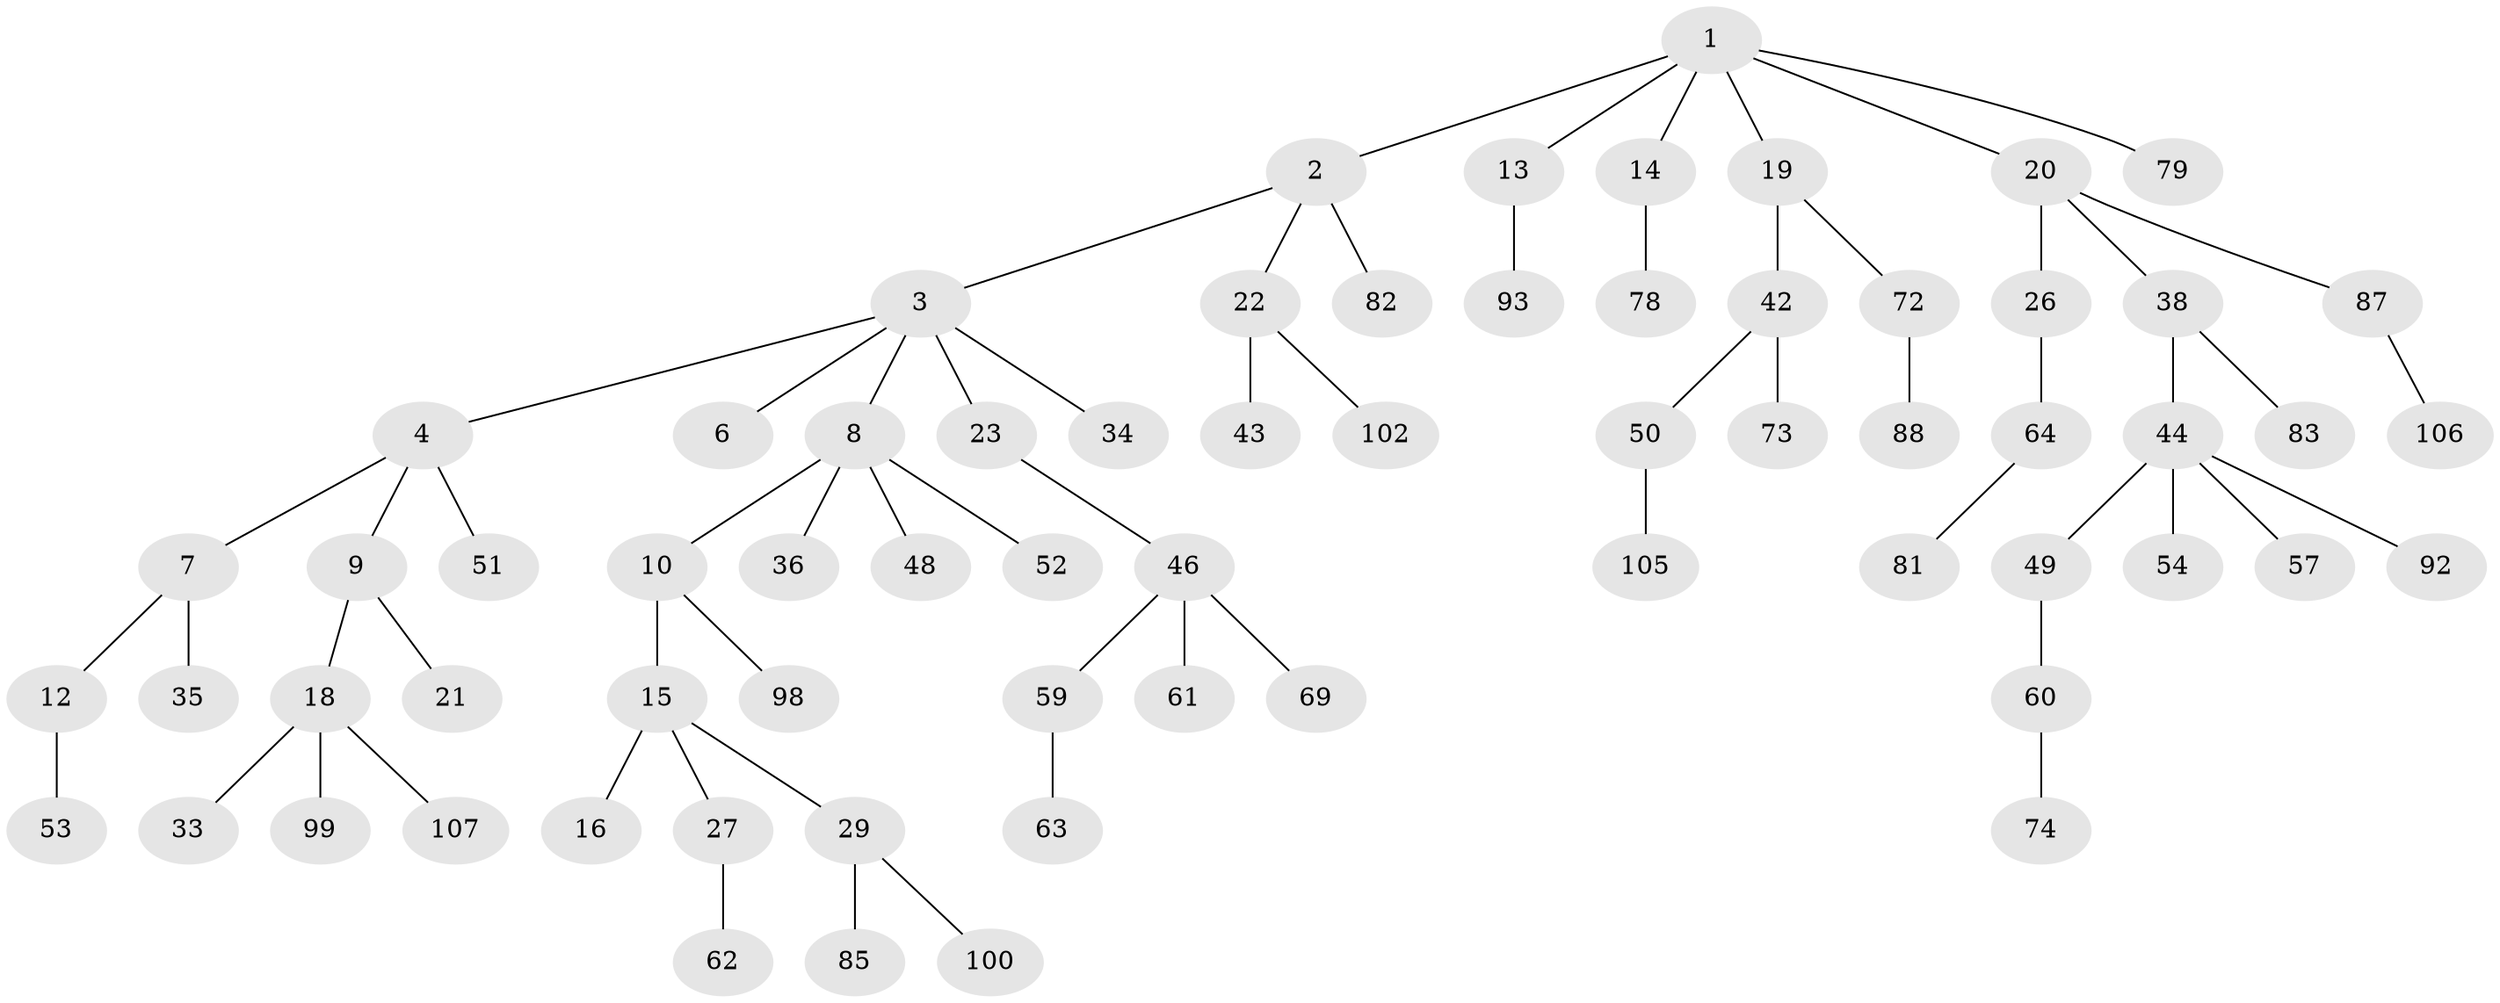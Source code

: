 // original degree distribution, {7: 0.009345794392523364, 4: 0.09345794392523364, 6: 0.009345794392523364, 5: 0.018691588785046728, 2: 0.2803738317757009, 3: 0.12149532710280374, 1: 0.4672897196261682}
// Generated by graph-tools (version 1.1) at 2025/42/03/06/25 10:42:03]
// undirected, 67 vertices, 66 edges
graph export_dot {
graph [start="1"]
  node [color=gray90,style=filled];
  1 [super="+58"];
  2 [super="+17"];
  3 [super="+5"];
  4 [super="+71"];
  6 [super="+31"];
  7 [super="+25"];
  8 [super="+32"];
  9 [super="+91"];
  10 [super="+11"];
  12;
  13 [super="+40"];
  14;
  15 [super="+97"];
  16 [super="+24"];
  18 [super="+30"];
  19 [super="+68"];
  20 [super="+47"];
  21 [super="+104"];
  22 [super="+41"];
  23 [super="+67"];
  26 [super="+55"];
  27 [super="+28"];
  29 [super="+66"];
  33;
  34;
  35;
  36 [super="+37"];
  38 [super="+39"];
  42;
  43;
  44 [super="+45"];
  46 [super="+65"];
  48;
  49 [super="+84"];
  50 [super="+56"];
  51 [super="+75"];
  52;
  53 [super="+70"];
  54 [super="+80"];
  57 [super="+95"];
  59 [super="+77"];
  60 [super="+89"];
  61;
  62;
  63;
  64;
  69;
  72 [super="+103"];
  73 [super="+76"];
  74 [super="+90"];
  78 [super="+86"];
  79;
  81 [super="+101"];
  82;
  83 [super="+94"];
  85;
  87;
  88 [super="+96"];
  92;
  93;
  98;
  99;
  100;
  102;
  105;
  106;
  107;
  1 -- 2;
  1 -- 13;
  1 -- 14;
  1 -- 19;
  1 -- 20;
  1 -- 79;
  2 -- 3;
  2 -- 82;
  2 -- 22;
  3 -- 4;
  3 -- 8;
  3 -- 23;
  3 -- 34;
  3 -- 6;
  4 -- 7;
  4 -- 9;
  4 -- 51;
  7 -- 12;
  7 -- 35;
  8 -- 10;
  8 -- 48;
  8 -- 36;
  8 -- 52;
  9 -- 18;
  9 -- 21;
  10 -- 98;
  10 -- 15;
  12 -- 53;
  13 -- 93;
  14 -- 78;
  15 -- 16;
  15 -- 27;
  15 -- 29;
  18 -- 99;
  18 -- 107;
  18 -- 33;
  19 -- 42;
  19 -- 72;
  20 -- 26;
  20 -- 38;
  20 -- 87;
  22 -- 43;
  22 -- 102;
  23 -- 46;
  26 -- 64;
  27 -- 62;
  29 -- 85;
  29 -- 100;
  38 -- 83;
  38 -- 44;
  42 -- 50;
  42 -- 73;
  44 -- 54;
  44 -- 49;
  44 -- 57;
  44 -- 92;
  46 -- 59;
  46 -- 61;
  46 -- 69;
  49 -- 60;
  50 -- 105;
  59 -- 63;
  60 -- 74;
  64 -- 81;
  72 -- 88;
  87 -- 106;
}
